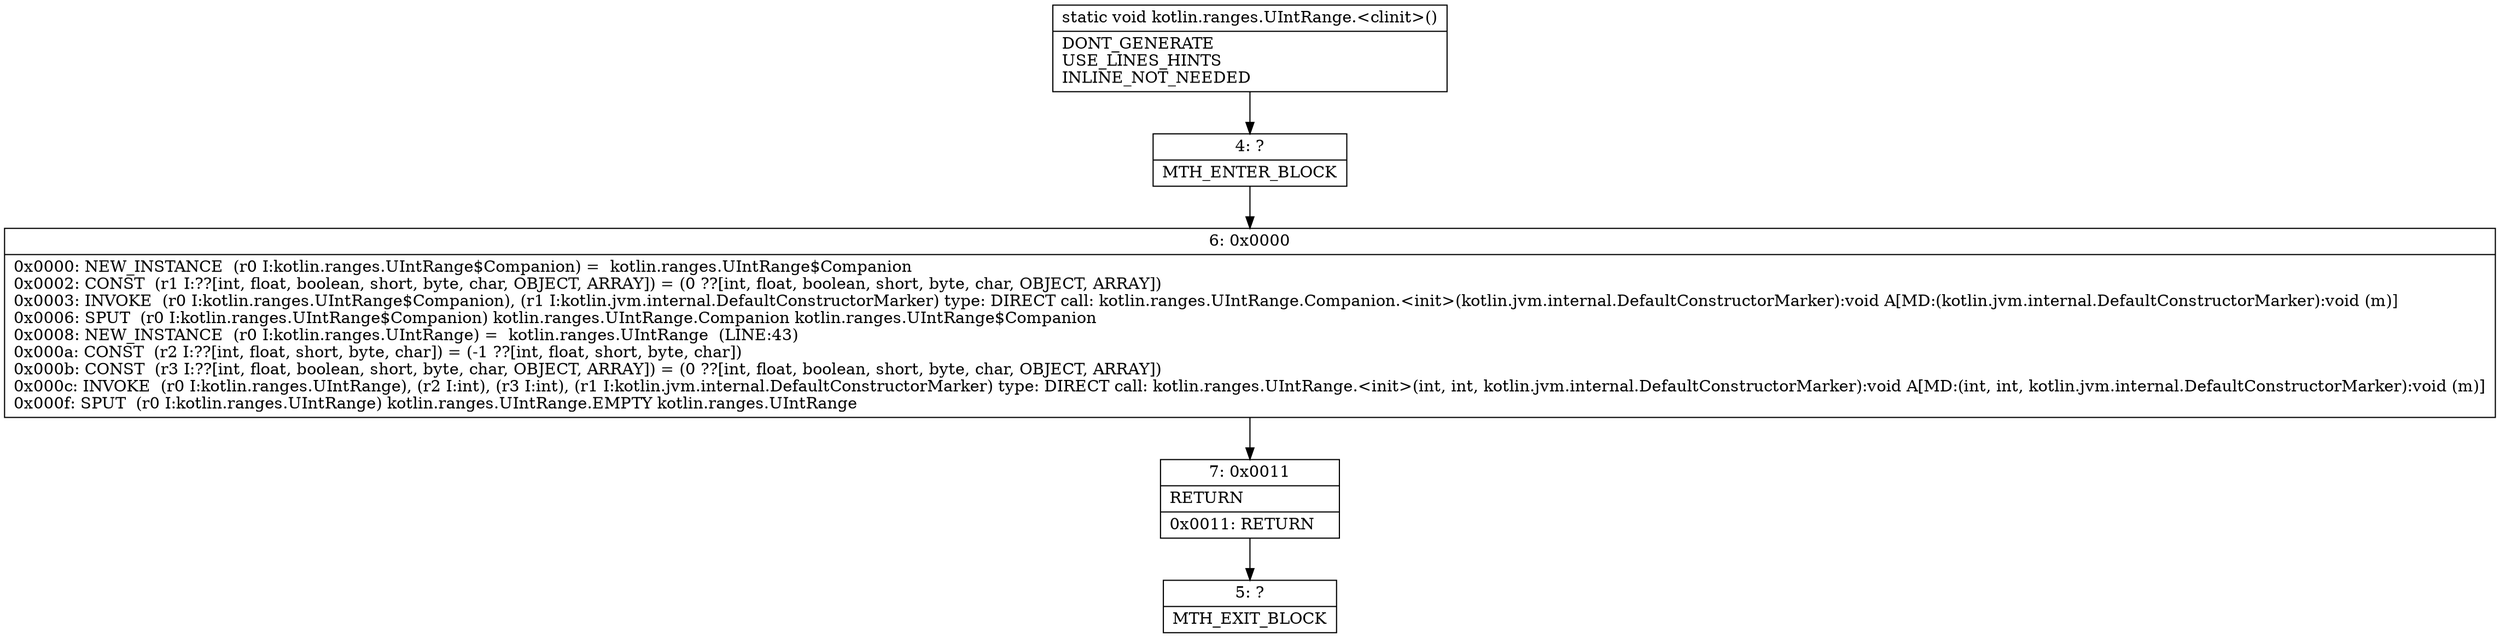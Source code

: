 digraph "CFG forkotlin.ranges.UIntRange.\<clinit\>()V" {
Node_4 [shape=record,label="{4\:\ ?|MTH_ENTER_BLOCK\l}"];
Node_6 [shape=record,label="{6\:\ 0x0000|0x0000: NEW_INSTANCE  (r0 I:kotlin.ranges.UIntRange$Companion) =  kotlin.ranges.UIntRange$Companion \l0x0002: CONST  (r1 I:??[int, float, boolean, short, byte, char, OBJECT, ARRAY]) = (0 ??[int, float, boolean, short, byte, char, OBJECT, ARRAY]) \l0x0003: INVOKE  (r0 I:kotlin.ranges.UIntRange$Companion), (r1 I:kotlin.jvm.internal.DefaultConstructorMarker) type: DIRECT call: kotlin.ranges.UIntRange.Companion.\<init\>(kotlin.jvm.internal.DefaultConstructorMarker):void A[MD:(kotlin.jvm.internal.DefaultConstructorMarker):void (m)]\l0x0006: SPUT  (r0 I:kotlin.ranges.UIntRange$Companion) kotlin.ranges.UIntRange.Companion kotlin.ranges.UIntRange$Companion \l0x0008: NEW_INSTANCE  (r0 I:kotlin.ranges.UIntRange) =  kotlin.ranges.UIntRange  (LINE:43)\l0x000a: CONST  (r2 I:??[int, float, short, byte, char]) = (\-1 ??[int, float, short, byte, char]) \l0x000b: CONST  (r3 I:??[int, float, boolean, short, byte, char, OBJECT, ARRAY]) = (0 ??[int, float, boolean, short, byte, char, OBJECT, ARRAY]) \l0x000c: INVOKE  (r0 I:kotlin.ranges.UIntRange), (r2 I:int), (r3 I:int), (r1 I:kotlin.jvm.internal.DefaultConstructorMarker) type: DIRECT call: kotlin.ranges.UIntRange.\<init\>(int, int, kotlin.jvm.internal.DefaultConstructorMarker):void A[MD:(int, int, kotlin.jvm.internal.DefaultConstructorMarker):void (m)]\l0x000f: SPUT  (r0 I:kotlin.ranges.UIntRange) kotlin.ranges.UIntRange.EMPTY kotlin.ranges.UIntRange \l}"];
Node_7 [shape=record,label="{7\:\ 0x0011|RETURN\l|0x0011: RETURN   \l}"];
Node_5 [shape=record,label="{5\:\ ?|MTH_EXIT_BLOCK\l}"];
MethodNode[shape=record,label="{static void kotlin.ranges.UIntRange.\<clinit\>()  | DONT_GENERATE\lUSE_LINES_HINTS\lINLINE_NOT_NEEDED\l}"];
MethodNode -> Node_4;Node_4 -> Node_6;
Node_6 -> Node_7;
Node_7 -> Node_5;
}

